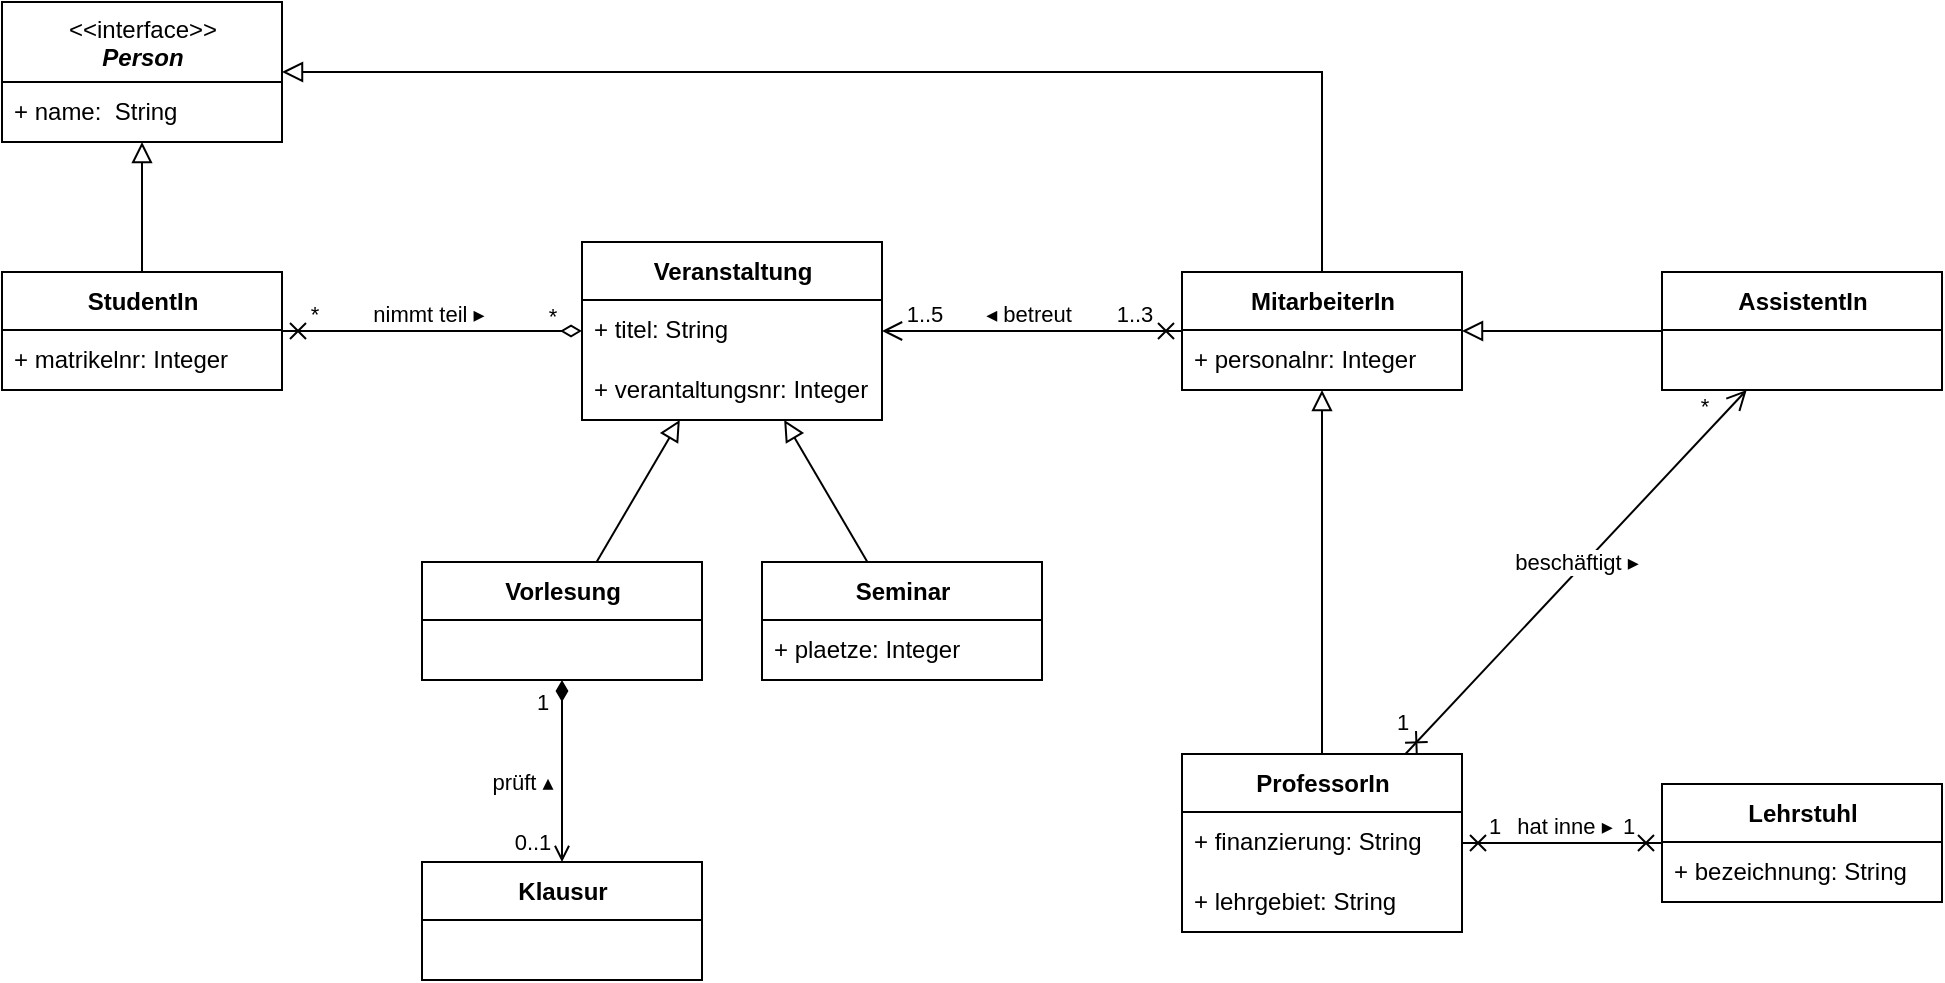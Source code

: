 <mxfile version="15.7.3" type="device"><diagram id="ZdVxMfI0M4IP5Bh1cElr" name="Page-1"><mxGraphModel dx="1178" dy="635" grid="1" gridSize="10" guides="1" tooltips="1" connect="1" arrows="1" fold="1" page="1" pageScale="1" pageWidth="827" pageHeight="583" math="0" shadow="0"><root><mxCell id="0"/><mxCell id="1" parent="0"/><mxCell id="emZliv0ATCv6jNFz0s3x-1" value="&amp;lt;&amp;lt;interface&amp;gt;&amp;gt;&lt;br&gt;&lt;b&gt;&lt;i&gt;Person&lt;/i&gt;&lt;/b&gt;" style="swimlane;fontStyle=0;align=center;verticalAlign=top;childLayout=stackLayout;horizontal=1;startSize=40;horizontalStack=0;resizeParent=1;resizeParentMax=0;resizeLast=0;collapsible=0;marginBottom=0;html=1;" vertex="1" parent="1"><mxGeometry x="40" y="40" width="140" height="70" as="geometry"/></mxCell><mxCell id="emZliv0ATCv6jNFz0s3x-2" value="+ name:&amp;nbsp; String" style="text;html=1;strokeColor=none;fillColor=none;align=left;verticalAlign=middle;spacingLeft=4;spacingRight=4;overflow=hidden;rotatable=0;points=[[0,0.5],[1,0.5]];portConstraint=eastwest;" vertex="1" parent="emZliv0ATCv6jNFz0s3x-1"><mxGeometry y="40" width="140" height="30" as="geometry"/></mxCell><mxCell id="emZliv0ATCv6jNFz0s3x-5" value="StudentIn" style="swimlane;fontStyle=1;align=center;verticalAlign=middle;childLayout=stackLayout;horizontal=1;startSize=29;horizontalStack=0;resizeParent=1;resizeParentMax=0;resizeLast=0;collapsible=0;marginBottom=0;html=1;" vertex="1" parent="1"><mxGeometry x="40" y="175" width="140" height="59" as="geometry"/></mxCell><mxCell id="emZliv0ATCv6jNFz0s3x-4" value="+ matrikelnr: Integer" style="text;html=1;strokeColor=none;fillColor=none;align=left;verticalAlign=middle;spacingLeft=4;spacingRight=4;overflow=hidden;rotatable=0;points=[[0,0.5],[1,0.5]];portConstraint=eastwest;" vertex="1" parent="emZliv0ATCv6jNFz0s3x-5"><mxGeometry y="29" width="140" height="30" as="geometry"/></mxCell><mxCell id="emZliv0ATCv6jNFz0s3x-10" value="Veranstaltung" style="swimlane;fontStyle=1;align=center;verticalAlign=middle;childLayout=stackLayout;horizontal=1;startSize=29;horizontalStack=0;resizeParent=1;resizeParentMax=0;resizeLast=0;collapsible=0;marginBottom=0;html=1;" vertex="1" parent="1"><mxGeometry x="330" y="160" width="150" height="89" as="geometry"/></mxCell><mxCell id="emZliv0ATCv6jNFz0s3x-15" value="+ titel: String" style="text;html=1;strokeColor=none;fillColor=none;align=left;verticalAlign=middle;spacingLeft=4;spacingRight=4;overflow=hidden;rotatable=0;points=[[0,0.5],[1,0.5]];portConstraint=eastwest;" vertex="1" parent="emZliv0ATCv6jNFz0s3x-10"><mxGeometry y="29" width="150" height="30" as="geometry"/></mxCell><mxCell id="emZliv0ATCv6jNFz0s3x-14" value="+ verantaltungsnr: Integer" style="text;html=1;strokeColor=none;fillColor=none;align=left;verticalAlign=middle;spacingLeft=4;spacingRight=4;overflow=hidden;rotatable=0;points=[[0,0.5],[1,0.5]];portConstraint=eastwest;" vertex="1" parent="emZliv0ATCv6jNFz0s3x-10"><mxGeometry y="59" width="150" height="30" as="geometry"/></mxCell><mxCell id="emZliv0ATCv6jNFz0s3x-12" value="MitarbeiterIn" style="swimlane;fontStyle=1;align=center;verticalAlign=middle;childLayout=stackLayout;horizontal=1;startSize=29;horizontalStack=0;resizeParent=1;resizeParentMax=0;resizeLast=0;collapsible=0;marginBottom=0;html=1;" vertex="1" parent="1"><mxGeometry x="630" y="175" width="140" height="59" as="geometry"/></mxCell><mxCell id="emZliv0ATCv6jNFz0s3x-38" value="+ personalnr: Integer" style="text;html=1;strokeColor=none;fillColor=none;align=left;verticalAlign=middle;spacingLeft=4;spacingRight=4;overflow=hidden;rotatable=0;points=[[0,0.5],[1,0.5]];portConstraint=eastwest;" vertex="1" parent="emZliv0ATCv6jNFz0s3x-12"><mxGeometry y="29" width="140" height="30" as="geometry"/></mxCell><mxCell id="emZliv0ATCv6jNFz0s3x-16" value="Seminar" style="swimlane;fontStyle=1;align=center;verticalAlign=middle;childLayout=stackLayout;horizontal=1;startSize=29;horizontalStack=0;resizeParent=1;resizeParentMax=0;resizeLast=0;collapsible=0;marginBottom=0;html=1;" vertex="1" parent="1"><mxGeometry x="420" y="320" width="140" height="59" as="geometry"/></mxCell><mxCell id="emZliv0ATCv6jNFz0s3x-19" value="+ plaetze: Integer" style="text;html=1;strokeColor=none;fillColor=none;align=left;verticalAlign=middle;spacingLeft=4;spacingRight=4;overflow=hidden;rotatable=0;points=[[0,0.5],[1,0.5]];portConstraint=eastwest;" vertex="1" parent="emZliv0ATCv6jNFz0s3x-16"><mxGeometry y="29" width="140" height="30" as="geometry"/></mxCell><mxCell id="emZliv0ATCv6jNFz0s3x-17" value="Klausur" style="swimlane;fontStyle=1;align=center;verticalAlign=middle;childLayout=stackLayout;horizontal=1;startSize=29;horizontalStack=0;resizeParent=1;resizeParentMax=0;resizeLast=0;collapsible=0;marginBottom=0;html=1;" vertex="1" parent="1"><mxGeometry x="250" y="470" width="140" height="59" as="geometry"/></mxCell><mxCell id="emZliv0ATCv6jNFz0s3x-18" value="Vorlesung" style="swimlane;fontStyle=1;align=center;verticalAlign=middle;childLayout=stackLayout;horizontal=1;startSize=29;horizontalStack=0;resizeParent=1;resizeParentMax=0;resizeLast=0;collapsible=0;marginBottom=0;html=1;" vertex="1" parent="1"><mxGeometry x="250" y="320" width="140" height="59" as="geometry"/></mxCell><mxCell id="emZliv0ATCv6jNFz0s3x-20" value="" style="endArrow=block;html=1;rounded=0;align=center;verticalAlign=bottom;endFill=0;labelBackgroundColor=none;endSize=8;" edge="1" parent="1" source="emZliv0ATCv6jNFz0s3x-5" target="emZliv0ATCv6jNFz0s3x-1"><mxGeometry relative="1" as="geometry"><mxPoint x="450" y="90" as="sourcePoint"/><mxPoint x="610" y="90" as="targetPoint"/></mxGeometry></mxCell><mxCell id="emZliv0ATCv6jNFz0s3x-21" value="" style="resizable=0;html=1;align=center;verticalAlign=top;labelBackgroundColor=none;" connectable="0" vertex="1" parent="emZliv0ATCv6jNFz0s3x-20"><mxGeometry relative="1" as="geometry"/></mxCell><mxCell id="emZliv0ATCv6jNFz0s3x-22" value="" style="endArrow=block;html=1;rounded=0;align=center;verticalAlign=bottom;endFill=0;labelBackgroundColor=none;endSize=8;" edge="1" parent="1" source="emZliv0ATCv6jNFz0s3x-12" target="emZliv0ATCv6jNFz0s3x-1"><mxGeometry relative="1" as="geometry"><mxPoint x="530" y="90" as="sourcePoint"/><mxPoint x="250" y="75" as="targetPoint"/><Array as="points"><mxPoint x="700" y="75"/></Array></mxGeometry></mxCell><mxCell id="emZliv0ATCv6jNFz0s3x-23" value="" style="resizable=0;html=1;align=center;verticalAlign=top;labelBackgroundColor=none;" connectable="0" vertex="1" parent="emZliv0ATCv6jNFz0s3x-22"><mxGeometry relative="1" as="geometry"/></mxCell><mxCell id="emZliv0ATCv6jNFz0s3x-24" value="" style="endArrow=block;html=1;rounded=0;align=center;verticalAlign=bottom;endFill=0;labelBackgroundColor=none;endSize=8;" edge="1" parent="1" source="emZliv0ATCv6jNFz0s3x-16" target="emZliv0ATCv6jNFz0s3x-10"><mxGeometry relative="1" as="geometry"><mxPoint x="200" y="180" as="sourcePoint"/><mxPoint x="200" y="130" as="targetPoint"/></mxGeometry></mxCell><mxCell id="emZliv0ATCv6jNFz0s3x-25" value="" style="resizable=0;html=1;align=center;verticalAlign=top;labelBackgroundColor=none;" connectable="0" vertex="1" parent="emZliv0ATCv6jNFz0s3x-24"><mxGeometry relative="1" as="geometry"/></mxCell><mxCell id="emZliv0ATCv6jNFz0s3x-26" value="" style="endArrow=block;html=1;rounded=0;align=center;verticalAlign=bottom;endFill=0;labelBackgroundColor=none;endSize=8;" edge="1" parent="1" source="emZliv0ATCv6jNFz0s3x-18" target="emZliv0ATCv6jNFz0s3x-10"><mxGeometry relative="1" as="geometry"><mxPoint x="210" y="190" as="sourcePoint"/><mxPoint x="210" y="140" as="targetPoint"/></mxGeometry></mxCell><mxCell id="emZliv0ATCv6jNFz0s3x-27" value="" style="resizable=0;html=1;align=center;verticalAlign=top;labelBackgroundColor=none;" connectable="0" vertex="1" parent="emZliv0ATCv6jNFz0s3x-26"><mxGeometry relative="1" as="geometry"/></mxCell><mxCell id="emZliv0ATCv6jNFz0s3x-29" value="" style="endArrow=open;startArrow=cross;endFill=0;startFill=0;endSize=8;html=1;verticalAlign=bottom;labelBackgroundColor=none;strokeWidth=1;rounded=0;" edge="1" parent="1" source="emZliv0ATCv6jNFz0s3x-12" target="emZliv0ATCv6jNFz0s3x-10"><mxGeometry width="160" relative="1" as="geometry"><mxPoint x="710" y="100" as="sourcePoint"/><mxPoint x="870" y="100" as="targetPoint"/></mxGeometry></mxCell><mxCell id="emZliv0ATCv6jNFz0s3x-30" value="◂ betreut" style="edgeLabel;html=1;align=center;verticalAlign=middle;resizable=0;points=[];" vertex="1" connectable="0" parent="emZliv0ATCv6jNFz0s3x-29"><mxGeometry x="-0.341" y="-2" relative="1" as="geometry"><mxPoint x="-28" y="-7" as="offset"/></mxGeometry></mxCell><mxCell id="emZliv0ATCv6jNFz0s3x-31" value="1..3" style="edgeLabel;html=1;align=center;verticalAlign=middle;resizable=0;points=[];" vertex="1" connectable="0" parent="emZliv0ATCv6jNFz0s3x-29"><mxGeometry x="-0.558" relative="1" as="geometry"><mxPoint x="9" y="-9" as="offset"/></mxGeometry></mxCell><mxCell id="emZliv0ATCv6jNFz0s3x-37" value="1..5" style="edgeLabel;html=1;align=center;verticalAlign=middle;resizable=0;points=[];" vertex="1" connectable="0" parent="emZliv0ATCv6jNFz0s3x-29"><mxGeometry x="-0.36" y="1" relative="1" as="geometry"><mxPoint x="-81" y="-10" as="offset"/></mxGeometry></mxCell><mxCell id="emZliv0ATCv6jNFz0s3x-33" value="" style="endArrow=diamondThin;startArrow=cross;endFill=0;startFill=0;endSize=8;html=1;verticalAlign=bottom;labelBackgroundColor=none;strokeWidth=1;rounded=0;" edge="1" parent="1" source="emZliv0ATCv6jNFz0s3x-5" target="emZliv0ATCv6jNFz0s3x-10"><mxGeometry width="160" relative="1" as="geometry"><mxPoint x="380" y="500" as="sourcePoint"/><mxPoint x="540" y="500" as="targetPoint"/></mxGeometry></mxCell><mxCell id="emZliv0ATCv6jNFz0s3x-34" value="&lt;span style=&quot;background-color: transparent&quot;&gt;nimmt tei&lt;font style=&quot;font-size: 11px&quot;&gt;l &lt;span style=&quot;font-style: normal ; font-weight: 400 ; letter-spacing: normal ; text-align: left ; text-indent: 0px ; text-transform: none ; word-spacing: 0px ; display: inline ; float: none&quot;&gt;▸&lt;/span&gt;&lt;/font&gt;&lt;/span&gt;" style="edgeLabel;html=1;align=center;verticalAlign=middle;resizable=0;points=[];" vertex="1" connectable="0" parent="emZliv0ATCv6jNFz0s3x-33"><mxGeometry x="0.2" relative="1" as="geometry"><mxPoint x="-17" y="-9" as="offset"/></mxGeometry></mxCell><mxCell id="emZliv0ATCv6jNFz0s3x-35" value="*" style="edgeLabel;html=1;align=center;verticalAlign=middle;resizable=0;points=[];" vertex="1" connectable="0" parent="emZliv0ATCv6jNFz0s3x-33"><mxGeometry x="0.528" y="-1" relative="1" as="geometry"><mxPoint x="-99" y="-10" as="offset"/></mxGeometry></mxCell><mxCell id="emZliv0ATCv6jNFz0s3x-36" value="*" style="edgeLabel;html=1;align=center;verticalAlign=middle;resizable=0;points=[];" vertex="1" connectable="0" parent="emZliv0ATCv6jNFz0s3x-33"><mxGeometry x="0.474" y="-2" relative="1" as="geometry"><mxPoint x="24" y="-10" as="offset"/></mxGeometry></mxCell><mxCell id="emZliv0ATCv6jNFz0s3x-39" value="ProfessorIn" style="swimlane;fontStyle=1;align=center;verticalAlign=middle;childLayout=stackLayout;horizontal=1;startSize=29;horizontalStack=0;resizeParent=1;resizeParentMax=0;resizeLast=0;collapsible=0;marginBottom=0;html=1;" vertex="1" parent="1"><mxGeometry x="630" y="416" width="140" height="89" as="geometry"/></mxCell><mxCell id="emZliv0ATCv6jNFz0s3x-41" value="+ finanzierung: String" style="text;html=1;strokeColor=none;fillColor=none;align=left;verticalAlign=middle;spacingLeft=4;spacingRight=4;overflow=hidden;rotatable=0;points=[[0,0.5],[1,0.5]];portConstraint=eastwest;" vertex="1" parent="emZliv0ATCv6jNFz0s3x-39"><mxGeometry y="29" width="140" height="30" as="geometry"/></mxCell><mxCell id="emZliv0ATCv6jNFz0s3x-42" value="+ lehrgebiet: String" style="text;html=1;strokeColor=none;fillColor=none;align=left;verticalAlign=middle;spacingLeft=4;spacingRight=4;overflow=hidden;rotatable=0;points=[[0,0.5],[1,0.5]];portConstraint=eastwest;" vertex="1" parent="emZliv0ATCv6jNFz0s3x-39"><mxGeometry y="59" width="140" height="30" as="geometry"/></mxCell><mxCell id="emZliv0ATCv6jNFz0s3x-40" value="AssistentIn" style="swimlane;fontStyle=1;align=center;verticalAlign=middle;childLayout=stackLayout;horizontal=1;startSize=29;horizontalStack=0;resizeParent=1;resizeParentMax=0;resizeLast=0;collapsible=0;marginBottom=0;html=1;" vertex="1" parent="1"><mxGeometry x="870" y="175" width="140" height="59" as="geometry"/></mxCell><mxCell id="emZliv0ATCv6jNFz0s3x-43" value="Lehrstuhl" style="swimlane;fontStyle=1;align=center;verticalAlign=middle;childLayout=stackLayout;horizontal=1;startSize=29;horizontalStack=0;resizeParent=1;resizeParentMax=0;resizeLast=0;collapsible=0;marginBottom=0;html=1;" vertex="1" parent="1"><mxGeometry x="870" y="431" width="140" height="59" as="geometry"/></mxCell><mxCell id="emZliv0ATCv6jNFz0s3x-68" value="+ bezeichnung: String" style="text;html=1;strokeColor=none;fillColor=none;align=left;verticalAlign=middle;spacingLeft=4;spacingRight=4;overflow=hidden;rotatable=0;points=[[0,0.5],[1,0.5]];portConstraint=eastwest;" vertex="1" parent="emZliv0ATCv6jNFz0s3x-43"><mxGeometry y="29" width="140" height="30" as="geometry"/></mxCell><mxCell id="emZliv0ATCv6jNFz0s3x-46" value="" style="endArrow=block;html=1;rounded=0;align=center;verticalAlign=bottom;endFill=0;labelBackgroundColor=none;endSize=8;" edge="1" parent="1" source="emZliv0ATCv6jNFz0s3x-39" target="emZliv0ATCv6jNFz0s3x-12"><mxGeometry relative="1" as="geometry"><mxPoint x="492.707" y="340" as="sourcePoint"/><mxPoint x="451.086" y="269" as="targetPoint"/></mxGeometry></mxCell><mxCell id="emZliv0ATCv6jNFz0s3x-47" value="" style="resizable=0;html=1;align=center;verticalAlign=top;labelBackgroundColor=none;" connectable="0" vertex="1" parent="emZliv0ATCv6jNFz0s3x-46"><mxGeometry relative="1" as="geometry"/></mxCell><mxCell id="emZliv0ATCv6jNFz0s3x-50" value="" style="endArrow=diamondThin;startArrow=open;endFill=1;startFill=0;endSize=8;html=1;verticalAlign=bottom;labelBackgroundColor=none;strokeWidth=1;rounded=0;" edge="1" parent="1" source="emZliv0ATCv6jNFz0s3x-17" target="emZliv0ATCv6jNFz0s3x-18"><mxGeometry width="160" relative="1" as="geometry"><mxPoint x="190" y="214.5" as="sourcePoint"/><mxPoint x="390" y="440" as="targetPoint"/></mxGeometry></mxCell><mxCell id="emZliv0ATCv6jNFz0s3x-54" value="&lt;font style=&quot;font-size: 11px&quot; face=&quot;Helvetica&quot;&gt;&lt;span style=&quot;background-color: transparent&quot;&gt;prüft&lt;font style=&quot;font-size: 11px&quot;&gt; &lt;/font&gt;&lt;span style=&quot;font-style: normal ; font-weight: 400 ; letter-spacing: normal ; text-align: left ; text-indent: 0px ; text-transform: none ; word-spacing: 0px ; display: inline ; float: none&quot;&gt;▴&lt;/span&gt;&lt;/span&gt;&lt;/font&gt;" style="edgeLabel;html=1;align=center;verticalAlign=middle;resizable=0;points=[];" vertex="1" connectable="0" parent="emZliv0ATCv6jNFz0s3x-50"><mxGeometry x="0.338" y="-1" relative="1" as="geometry"><mxPoint x="-21" y="21" as="offset"/></mxGeometry></mxCell><mxCell id="emZliv0ATCv6jNFz0s3x-55" value="0..1" style="edgeLabel;html=1;align=center;verticalAlign=middle;resizable=0;points=[];" vertex="1" connectable="0" parent="emZliv0ATCv6jNFz0s3x-50"><mxGeometry x="0.25" relative="1" as="geometry"><mxPoint x="-15" y="47" as="offset"/></mxGeometry></mxCell><mxCell id="emZliv0ATCv6jNFz0s3x-56" value="1" style="edgeLabel;html=1;align=center;verticalAlign=middle;resizable=0;points=[];" vertex="1" connectable="0" parent="emZliv0ATCv6jNFz0s3x-50"><mxGeometry x="0.388" relative="1" as="geometry"><mxPoint x="-10" y="-17" as="offset"/></mxGeometry></mxCell><mxCell id="emZliv0ATCv6jNFz0s3x-57" value="" style="endArrow=block;html=1;rounded=0;align=center;verticalAlign=bottom;endFill=0;labelBackgroundColor=none;endSize=8;" edge="1" parent="1" source="emZliv0ATCv6jNFz0s3x-40" target="emZliv0ATCv6jNFz0s3x-12"><mxGeometry relative="1" as="geometry"><mxPoint x="482.707" y="330" as="sourcePoint"/><mxPoint x="441.086" y="259" as="targetPoint"/></mxGeometry></mxCell><mxCell id="emZliv0ATCv6jNFz0s3x-58" value="" style="resizable=0;html=1;align=center;verticalAlign=top;labelBackgroundColor=none;" connectable="0" vertex="1" parent="emZliv0ATCv6jNFz0s3x-57"><mxGeometry relative="1" as="geometry"/></mxCell><mxCell id="emZliv0ATCv6jNFz0s3x-59" value="" style="endArrow=open;startArrow=cross;endFill=0;startFill=0;endSize=8;html=1;verticalAlign=bottom;labelBackgroundColor=none;strokeWidth=1;rounded=0;" edge="1" parent="1" source="emZliv0ATCv6jNFz0s3x-39" target="emZliv0ATCv6jNFz0s3x-40"><mxGeometry width="160" relative="1" as="geometry"><mxPoint x="810" y="320" as="sourcePoint"/><mxPoint x="960" y="320" as="targetPoint"/></mxGeometry></mxCell><mxCell id="emZliv0ATCv6jNFz0s3x-60" value="beschäftigt ▸" style="edgeLabel;html=1;align=center;verticalAlign=middle;resizable=0;points=[];rotation=0;" vertex="1" connectable="0" parent="emZliv0ATCv6jNFz0s3x-59"><mxGeometry x="0.2" relative="1" as="geometry"><mxPoint x="-17" y="13" as="offset"/></mxGeometry></mxCell><mxCell id="emZliv0ATCv6jNFz0s3x-61" value="1" style="edgeLabel;html=1;align=center;verticalAlign=middle;resizable=0;points=[];" vertex="1" connectable="0" parent="emZliv0ATCv6jNFz0s3x-59"><mxGeometry x="0.528" y="-1" relative="1" as="geometry"><mxPoint x="-133" y="122" as="offset"/></mxGeometry></mxCell><mxCell id="emZliv0ATCv6jNFz0s3x-62" value="*" style="edgeLabel;html=1;align=center;verticalAlign=middle;resizable=0;points=[];" vertex="1" connectable="0" parent="emZliv0ATCv6jNFz0s3x-59"><mxGeometry x="0.474" y="-2" relative="1" as="geometry"><mxPoint x="22" y="-41" as="offset"/></mxGeometry></mxCell><mxCell id="emZliv0ATCv6jNFz0s3x-63" value="" style="endArrow=cross;startArrow=cross;endFill=0;startFill=0;endSize=6;html=1;verticalAlign=bottom;labelBackgroundColor=none;strokeWidth=1;rounded=0;" edge="1" parent="1" source="emZliv0ATCv6jNFz0s3x-39" target="emZliv0ATCv6jNFz0s3x-43"><mxGeometry width="160" relative="1" as="geometry"><mxPoint x="200" y="224.5" as="sourcePoint"/><mxPoint x="350" y="224.5" as="targetPoint"/></mxGeometry></mxCell><mxCell id="emZliv0ATCv6jNFz0s3x-64" value="hat inne ▸" style="edgeLabel;html=1;align=center;verticalAlign=middle;resizable=0;points=[];" vertex="1" connectable="0" parent="emZliv0ATCv6jNFz0s3x-63"><mxGeometry x="0.2" relative="1" as="geometry"><mxPoint x="-9" y="-9" as="offset"/></mxGeometry></mxCell><mxCell id="emZliv0ATCv6jNFz0s3x-65" value="1" style="edgeLabel;html=1;align=center;verticalAlign=middle;resizable=0;points=[];" vertex="1" connectable="0" parent="emZliv0ATCv6jNFz0s3x-63"><mxGeometry x="0.528" y="-1" relative="1" as="geometry"><mxPoint x="-61" y="-10" as="offset"/></mxGeometry></mxCell><mxCell id="emZliv0ATCv6jNFz0s3x-66" value="1" style="edgeLabel;html=1;align=center;verticalAlign=middle;resizable=0;points=[];" vertex="1" connectable="0" parent="emZliv0ATCv6jNFz0s3x-63"><mxGeometry x="0.474" y="-2" relative="1" as="geometry"><mxPoint x="9" y="-11" as="offset"/></mxGeometry></mxCell></root></mxGraphModel></diagram></mxfile>